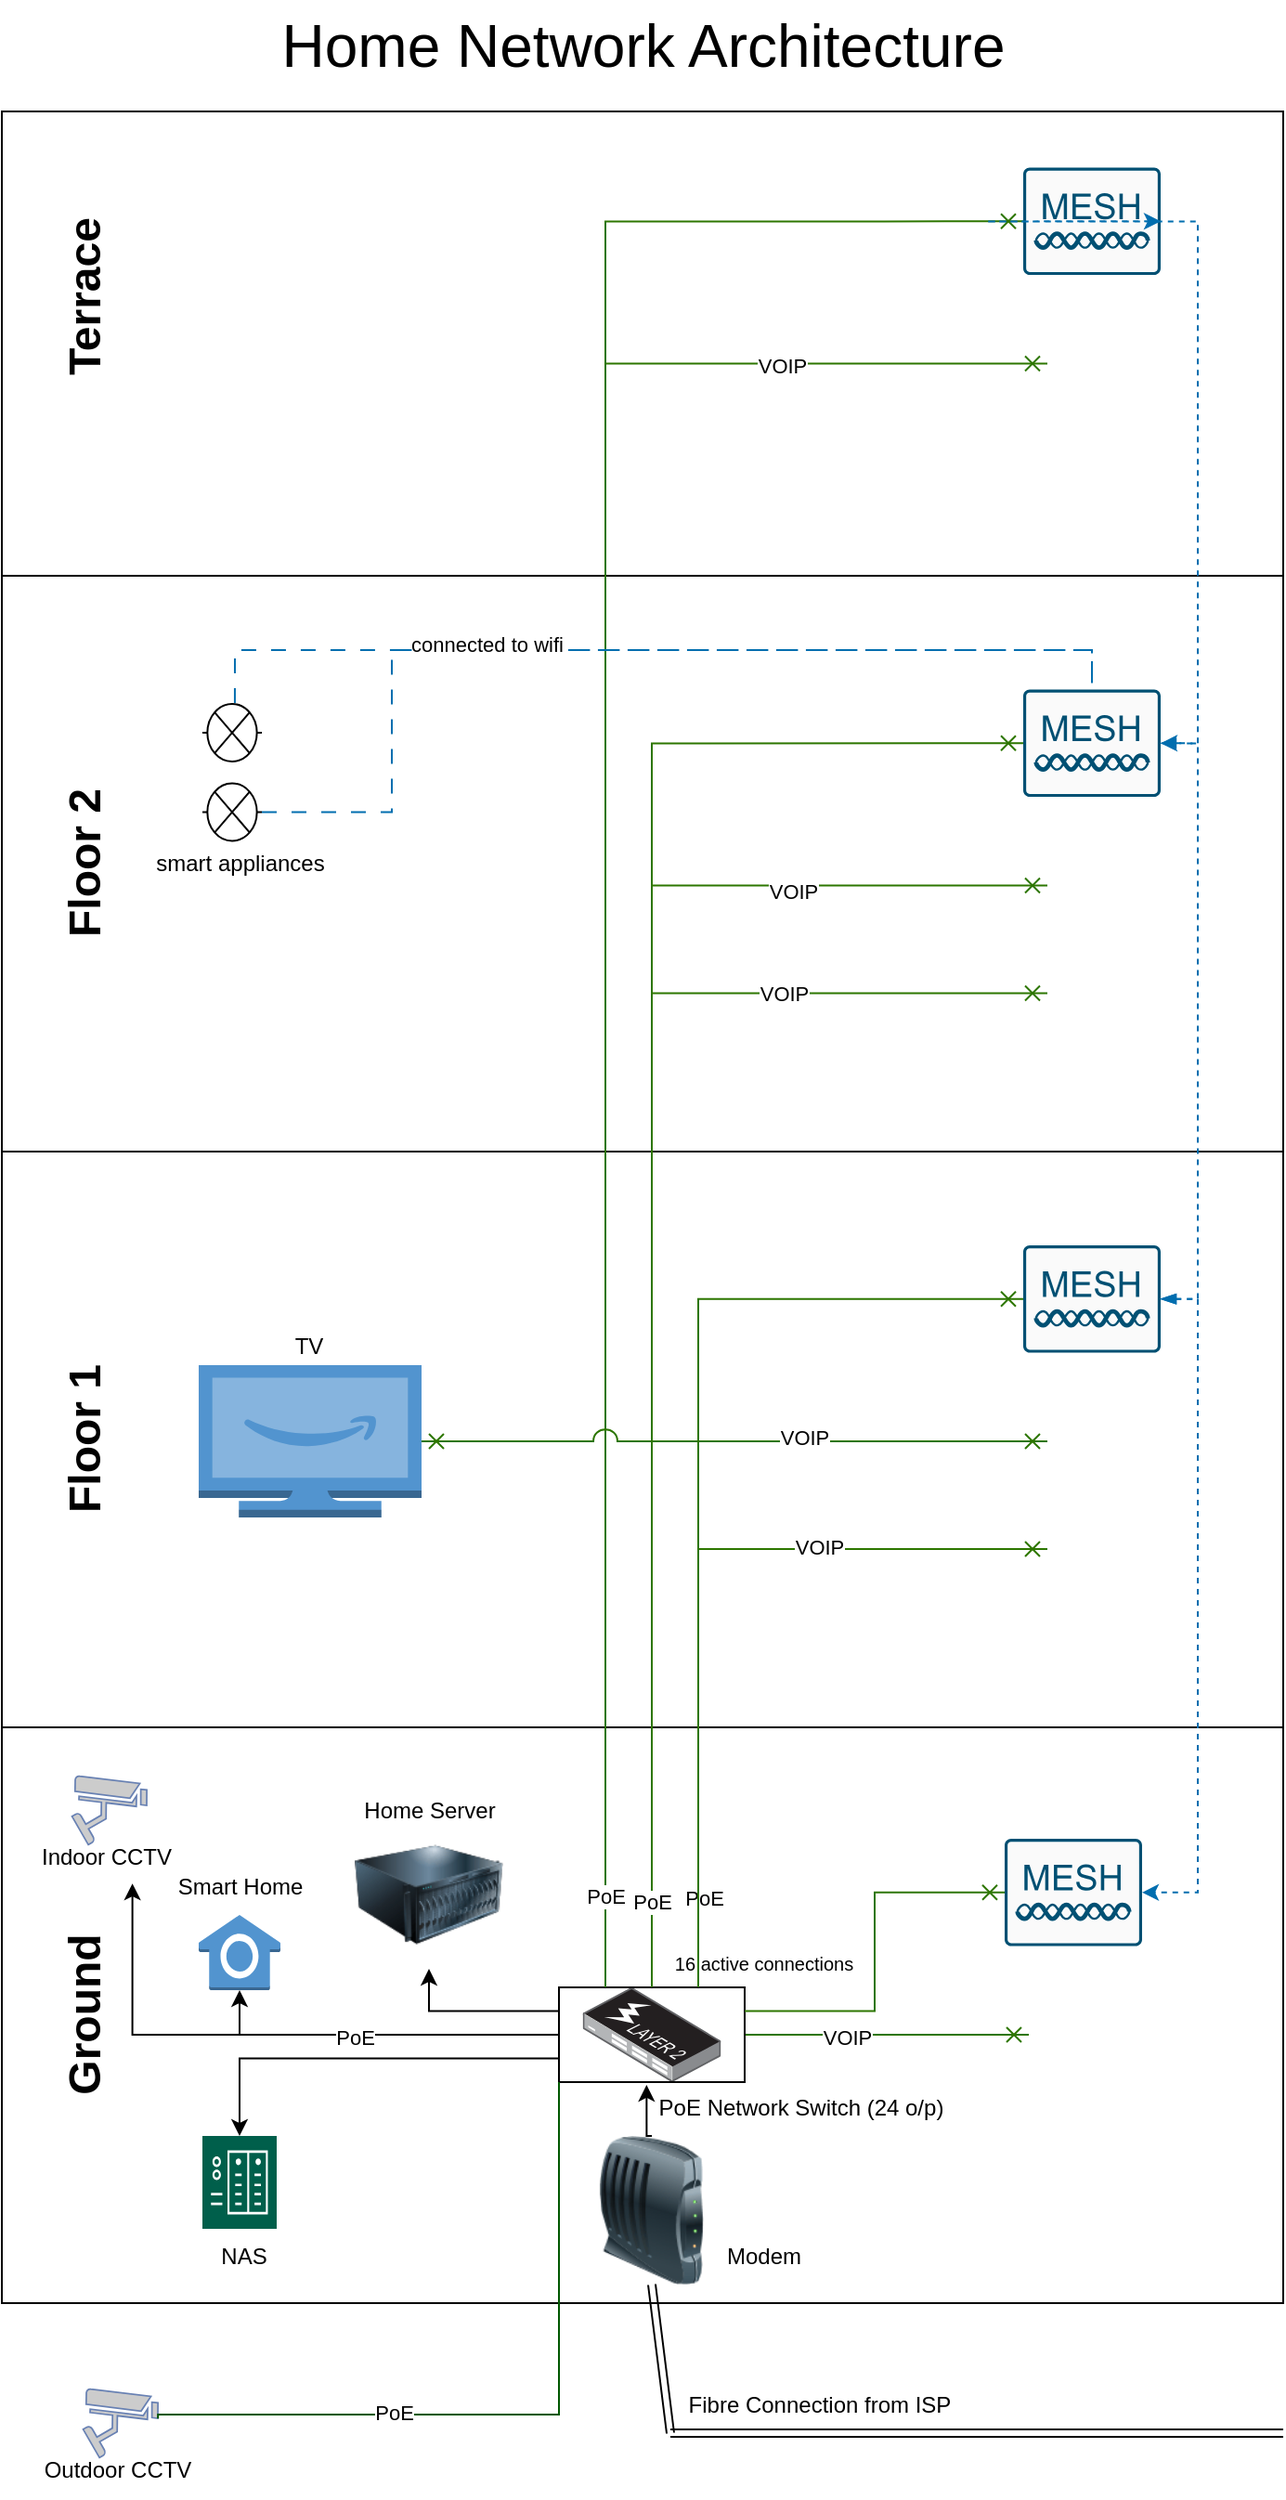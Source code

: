 <mxfile version="27.1.1">
  <diagram name="Page-1" id="WXvwqyUbcngWNF9PguIZ">
    <mxGraphModel dx="2377" dy="1920" grid="1" gridSize="10" guides="1" tooltips="1" connect="1" arrows="1" fold="1" page="0" pageScale="1" pageWidth="827" pageHeight="1169" math="0" shadow="0">
      <root>
        <mxCell id="0" />
        <mxCell id="1" parent="0" />
        <mxCell id="AFKLb5Q0Nero7sUQLxCu-4" value="" style="rounded=0;whiteSpace=wrap;html=1;fillColor=none;" vertex="1" parent="1">
          <mxGeometry x="80" y="20" width="690" height="250" as="geometry" />
        </mxCell>
        <mxCell id="AFKLb5Q0Nero7sUQLxCu-5" value="" style="rounded=0;whiteSpace=wrap;html=1;fillColor=none;" vertex="1" parent="1">
          <mxGeometry x="80" y="270" width="690" height="310" as="geometry" />
        </mxCell>
        <mxCell id="AFKLb5Q0Nero7sUQLxCu-6" value="" style="rounded=0;whiteSpace=wrap;html=1;fillColor=none;" vertex="1" parent="1">
          <mxGeometry x="80" y="580" width="690" height="310" as="geometry" />
        </mxCell>
        <mxCell id="AFKLb5Q0Nero7sUQLxCu-7" value="" style="rounded=0;whiteSpace=wrap;html=1;fillColor=none;" vertex="1" parent="1">
          <mxGeometry x="80" y="890" width="690" height="310" as="geometry" />
        </mxCell>
        <mxCell id="AFKLb5Q0Nero7sUQLxCu-8" value="Terrace" style="text;strokeColor=none;fillColor=none;html=1;fontSize=24;fontStyle=1;verticalAlign=middle;align=center;rotation=270;" vertex="1" parent="1">
          <mxGeometry x="5" y="95" width="240" height="50" as="geometry" />
        </mxCell>
        <mxCell id="AFKLb5Q0Nero7sUQLxCu-9" value="Floor 2" style="text;strokeColor=none;fillColor=none;html=1;fontSize=24;fontStyle=1;verticalAlign=middle;align=center;rotation=270;" vertex="1" parent="1">
          <mxGeometry x="5" y="400" width="240" height="50" as="geometry" />
        </mxCell>
        <mxCell id="AFKLb5Q0Nero7sUQLxCu-10" value="Floor 1" style="text;strokeColor=none;fillColor=none;html=1;fontSize=24;fontStyle=1;verticalAlign=middle;align=center;rotation=270;" vertex="1" parent="1">
          <mxGeometry x="5" y="710" width="240" height="50" as="geometry" />
        </mxCell>
        <mxCell id="AFKLb5Q0Nero7sUQLxCu-11" value="Ground" style="text;strokeColor=none;fillColor=none;html=1;fontSize=24;fontStyle=1;verticalAlign=middle;align=center;rotation=270;" vertex="1" parent="1">
          <mxGeometry x="5" y="1020" width="240" height="50" as="geometry" />
        </mxCell>
        <mxCell id="AFKLb5Q0Nero7sUQLxCu-12" value="" style="shape=link;html=1;rounded=0;" edge="1" parent="1">
          <mxGeometry width="100" relative="1" as="geometry">
            <mxPoint x="440" y="1270" as="sourcePoint" />
            <mxPoint x="770" y="1270" as="targetPoint" />
          </mxGeometry>
        </mxCell>
        <mxCell id="AFKLb5Q0Nero7sUQLxCu-13" value="" style="shape=link;html=1;rounded=0;exitX=0.5;exitY=1;exitDx=0;exitDy=0;" edge="1" parent="1" source="AFKLb5Q0Nero7sUQLxCu-15">
          <mxGeometry width="100" relative="1" as="geometry">
            <mxPoint x="440" y="1230" as="sourcePoint" />
            <mxPoint x="440" y="1270" as="targetPoint" />
          </mxGeometry>
        </mxCell>
        <mxCell id="AFKLb5Q0Nero7sUQLxCu-14" value="Fibre Connection from ISP" style="text;html=1;align=center;verticalAlign=middle;resizable=0;points=[];autosize=1;strokeColor=none;fillColor=none;" vertex="1" parent="1">
          <mxGeometry x="440" y="1240" width="160" height="30" as="geometry" />
        </mxCell>
        <mxCell id="AFKLb5Q0Nero7sUQLxCu-15" value="" style="image;html=1;image=img/lib/clip_art/networking/Modem_128x128.png" vertex="1" parent="1">
          <mxGeometry x="390" y="1110" width="80" height="80" as="geometry" />
        </mxCell>
        <mxCell id="AFKLb5Q0Nero7sUQLxCu-16" value="Modem" style="text;html=1;align=center;verticalAlign=middle;resizable=0;points=[];autosize=1;strokeColor=none;fillColor=none;" vertex="1" parent="1">
          <mxGeometry x="460" y="1160" width="60" height="30" as="geometry" />
        </mxCell>
        <mxCell id="AFKLb5Q0Nero7sUQLxCu-17" value="" style="image;points=[];aspect=fixed;html=1;align=center;shadow=0;dashed=0;image=img/lib/allied_telesis/switch/Switch_24_port_L2_POE.svg;" vertex="1" parent="1">
          <mxGeometry x="392.8" y="1030" width="74.4" height="51" as="geometry" />
        </mxCell>
        <mxCell id="AFKLb5Q0Nero7sUQLxCu-18" style="edgeStyle=orthogonalEdgeStyle;rounded=0;orthogonalLoop=1;jettySize=auto;html=1;exitX=0.5;exitY=0;exitDx=0;exitDy=0;entryX=0.462;entryY=1.029;entryDx=0;entryDy=0;entryPerimeter=0;" edge="1" parent="1" source="AFKLb5Q0Nero7sUQLxCu-15" target="AFKLb5Q0Nero7sUQLxCu-17">
          <mxGeometry relative="1" as="geometry" />
        </mxCell>
        <mxCell id="AFKLb5Q0Nero7sUQLxCu-19" value="" style="outlineConnect=0;dashed=0;verticalLabelPosition=bottom;verticalAlign=top;align=center;html=1;shape=mxgraph.aws3.alexa_smart_home_skill;fillColor=#5294CF;gradientColor=none;" vertex="1" parent="1">
          <mxGeometry x="186" y="991" width="44" height="40.5" as="geometry" />
        </mxCell>
        <mxCell id="AFKLb5Q0Nero7sUQLxCu-20" value="" style="sketch=0;pointerEvents=1;shadow=0;dashed=0;html=1;strokeColor=none;fillColor=#005F4B;labelPosition=center;verticalLabelPosition=bottom;verticalAlign=top;align=center;outlineConnect=0;shape=mxgraph.veeam2.nas;" vertex="1" parent="1">
          <mxGeometry x="188" y="1110" width="40" height="50" as="geometry" />
        </mxCell>
        <mxCell id="AFKLb5Q0Nero7sUQLxCu-21" value="" style="sketch=0;points=[[0.015,0.015,0],[0.985,0.015,0],[0.985,0.985,0],[0.015,0.985,0],[0.25,0,0],[0.5,0,0],[0.75,0,0],[1,0.25,0],[1,0.5,0],[1,0.75,0],[0.75,1,0],[0.5,1,0],[0.25,1,0],[0,0.75,0],[0,0.5,0],[0,0.25,0]];verticalLabelPosition=bottom;html=1;verticalAlign=top;aspect=fixed;align=center;pointerEvents=1;shape=mxgraph.cisco19.rect;prIcon=mesh_access_point;fillColor=#FAFAFA;strokeColor=#005073;" vertex="1" parent="1">
          <mxGeometry x="620" y="950" width="74" height="57.81" as="geometry" />
        </mxCell>
        <mxCell id="AFKLb5Q0Nero7sUQLxCu-23" value="" style="shape=image;html=1;verticalAlign=top;verticalLabelPosition=bottom;labelBackgroundColor=#ffffff;imageAspect=0;aspect=fixed;image=https://cdn2.iconfinder.com/data/icons/gnomeicontheme/48x48/stock/generic/stock_landline-phone.png" vertex="1" parent="1">
          <mxGeometry x="633" y="1031.5" width="48" height="48" as="geometry" />
        </mxCell>
        <mxCell id="AFKLb5Q0Nero7sUQLxCu-27" style="edgeStyle=orthogonalEdgeStyle;rounded=0;orthogonalLoop=1;jettySize=auto;html=1;exitX=1;exitY=0.5;exitDx=0;exitDy=0;entryX=0;entryY=0.5;entryDx=0;entryDy=0;endArrow=cross;endFill=0;fillColor=#60a917;strokeColor=#2D7600;" edge="1" parent="1" source="AFKLb5Q0Nero7sUQLxCu-26" target="AFKLb5Q0Nero7sUQLxCu-23">
          <mxGeometry relative="1" as="geometry" />
        </mxCell>
        <mxCell id="AFKLb5Q0Nero7sUQLxCu-58" value="VOIP" style="edgeLabel;html=1;align=center;verticalAlign=middle;resizable=0;points=[];" vertex="1" connectable="0" parent="AFKLb5Q0Nero7sUQLxCu-27">
          <mxGeometry x="-0.281" y="-1" relative="1" as="geometry">
            <mxPoint as="offset" />
          </mxGeometry>
        </mxCell>
        <mxCell id="AFKLb5Q0Nero7sUQLxCu-38" style="edgeStyle=orthogonalEdgeStyle;rounded=0;orthogonalLoop=1;jettySize=auto;html=1;exitX=0.75;exitY=0;exitDx=0;exitDy=0;entryX=0;entryY=0.5;entryDx=0;entryDy=0;fillColor=#60a917;strokeColor=#2D7600;endArrow=cross;endFill=0;" edge="1" parent="1" source="AFKLb5Q0Nero7sUQLxCu-26" target="AFKLb5Q0Nero7sUQLxCu-31">
          <mxGeometry relative="1" as="geometry" />
        </mxCell>
        <mxCell id="AFKLb5Q0Nero7sUQLxCu-59" value="VOIP" style="edgeLabel;html=1;align=center;verticalAlign=middle;resizable=0;points=[];" vertex="1" connectable="0" parent="AFKLb5Q0Nero7sUQLxCu-38">
          <mxGeometry x="0.42" y="1" relative="1" as="geometry">
            <mxPoint as="offset" />
          </mxGeometry>
        </mxCell>
        <mxCell id="AFKLb5Q0Nero7sUQLxCu-39" style="edgeStyle=orthogonalEdgeStyle;rounded=0;orthogonalLoop=1;jettySize=auto;html=1;exitX=0.75;exitY=0;exitDx=0;exitDy=0;entryX=0;entryY=0.5;entryDx=0;entryDy=0;fillColor=#60a917;strokeColor=#2D7600;endArrow=cross;endFill=0;" edge="1" parent="1" source="AFKLb5Q0Nero7sUQLxCu-26" target="AFKLb5Q0Nero7sUQLxCu-30">
          <mxGeometry relative="1" as="geometry" />
        </mxCell>
        <mxCell id="AFKLb5Q0Nero7sUQLxCu-60" value="VOIP" style="edgeLabel;html=1;align=center;verticalAlign=middle;resizable=0;points=[];" vertex="1" connectable="0" parent="AFKLb5Q0Nero7sUQLxCu-39">
          <mxGeometry x="0.454" y="2" relative="1" as="geometry">
            <mxPoint as="offset" />
          </mxGeometry>
        </mxCell>
        <mxCell id="AFKLb5Q0Nero7sUQLxCu-41" style="edgeStyle=orthogonalEdgeStyle;rounded=0;orthogonalLoop=1;jettySize=auto;html=1;exitX=0.5;exitY=0;exitDx=0;exitDy=0;entryX=0;entryY=0.5;entryDx=0;entryDy=0;fillColor=#60a917;strokeColor=#2D7600;endArrow=cross;endFill=0;" edge="1" parent="1" source="AFKLb5Q0Nero7sUQLxCu-26" target="AFKLb5Q0Nero7sUQLxCu-34">
          <mxGeometry relative="1" as="geometry" />
        </mxCell>
        <mxCell id="AFKLb5Q0Nero7sUQLxCu-62" value="VOIP" style="edgeLabel;html=1;align=center;verticalAlign=middle;resizable=0;points=[];" vertex="1" connectable="0" parent="AFKLb5Q0Nero7sUQLxCu-41">
          <mxGeometry x="0.618" relative="1" as="geometry">
            <mxPoint as="offset" />
          </mxGeometry>
        </mxCell>
        <mxCell id="AFKLb5Q0Nero7sUQLxCu-42" style="edgeStyle=orthogonalEdgeStyle;rounded=0;orthogonalLoop=1;jettySize=auto;html=1;exitX=0.5;exitY=0;exitDx=0;exitDy=0;entryX=0;entryY=0.5;entryDx=0;entryDy=0;fillColor=#60a917;strokeColor=#2D7600;endArrow=cross;endFill=0;" edge="1" parent="1" source="AFKLb5Q0Nero7sUQLxCu-26" target="AFKLb5Q0Nero7sUQLxCu-33">
          <mxGeometry relative="1" as="geometry" />
        </mxCell>
        <mxCell id="AFKLb5Q0Nero7sUQLxCu-61" value="VOIP" style="edgeLabel;html=1;align=center;verticalAlign=middle;resizable=0;points=[];" vertex="1" connectable="0" parent="AFKLb5Q0Nero7sUQLxCu-42">
          <mxGeometry x="0.659" y="-3" relative="1" as="geometry">
            <mxPoint as="offset" />
          </mxGeometry>
        </mxCell>
        <mxCell id="AFKLb5Q0Nero7sUQLxCu-45" style="edgeStyle=orthogonalEdgeStyle;rounded=0;orthogonalLoop=1;jettySize=auto;html=1;exitX=0.25;exitY=0;exitDx=0;exitDy=0;entryX=0;entryY=0.5;entryDx=0;entryDy=0;fillColor=#60a917;strokeColor=#2D7600;endArrow=cross;endFill=0;" edge="1" parent="1" source="AFKLb5Q0Nero7sUQLxCu-26" target="AFKLb5Q0Nero7sUQLxCu-36">
          <mxGeometry relative="1" as="geometry" />
        </mxCell>
        <mxCell id="AFKLb5Q0Nero7sUQLxCu-63" value="VOIP" style="edgeLabel;html=1;align=center;verticalAlign=middle;resizable=0;points=[];" vertex="1" connectable="0" parent="AFKLb5Q0Nero7sUQLxCu-45">
          <mxGeometry x="0.742" y="-1" relative="1" as="geometry">
            <mxPoint as="offset" />
          </mxGeometry>
        </mxCell>
        <mxCell id="AFKLb5Q0Nero7sUQLxCu-50" style="edgeStyle=orthogonalEdgeStyle;rounded=0;orthogonalLoop=1;jettySize=auto;html=1;exitX=0;exitY=0.75;exitDx=0;exitDy=0;" edge="1" parent="1" source="AFKLb5Q0Nero7sUQLxCu-26" target="AFKLb5Q0Nero7sUQLxCu-20">
          <mxGeometry relative="1" as="geometry" />
        </mxCell>
        <mxCell id="AFKLb5Q0Nero7sUQLxCu-66" style="edgeStyle=orthogonalEdgeStyle;rounded=0;orthogonalLoop=1;jettySize=auto;html=1;exitX=0;exitY=0.25;exitDx=0;exitDy=0;entryX=0.5;entryY=1;entryDx=0;entryDy=0;" edge="1" parent="1" source="AFKLb5Q0Nero7sUQLxCu-26" target="AFKLb5Q0Nero7sUQLxCu-64">
          <mxGeometry relative="1" as="geometry" />
        </mxCell>
        <mxCell id="AFKLb5Q0Nero7sUQLxCu-26" value="" style="rounded=0;whiteSpace=wrap;html=1;fillColor=none;" vertex="1" parent="1">
          <mxGeometry x="380" y="1030" width="100" height="51" as="geometry" />
        </mxCell>
        <mxCell id="AFKLb5Q0Nero7sUQLxCu-28" style="edgeStyle=orthogonalEdgeStyle;rounded=0;orthogonalLoop=1;jettySize=auto;html=1;exitX=1;exitY=0.25;exitDx=0;exitDy=0;entryX=0;entryY=0.5;entryDx=0;entryDy=0;entryPerimeter=0;endArrow=cross;endFill=0;fillColor=#60a917;strokeColor=#2D7600;" edge="1" parent="1" source="AFKLb5Q0Nero7sUQLxCu-26" target="AFKLb5Q0Nero7sUQLxCu-21">
          <mxGeometry relative="1" as="geometry" />
        </mxCell>
        <mxCell id="AFKLb5Q0Nero7sUQLxCu-29" value="" style="sketch=0;points=[[0.015,0.015,0],[0.985,0.015,0],[0.985,0.985,0],[0.015,0.985,0],[0.25,0,0],[0.5,0,0],[0.75,0,0],[1,0.25,0],[1,0.5,0],[1,0.75,0],[0.75,1,0],[0.5,1,0],[0.25,1,0],[0,0.75,0],[0,0.5,0],[0,0.25,0]];verticalLabelPosition=bottom;html=1;verticalAlign=top;aspect=fixed;align=center;pointerEvents=1;shape=mxgraph.cisco19.rect;prIcon=mesh_access_point;fillColor=#FAFAFA;strokeColor=#005073;" vertex="1" parent="1">
          <mxGeometry x="630" y="630.5" width="74" height="57.81" as="geometry" />
        </mxCell>
        <mxCell id="AFKLb5Q0Nero7sUQLxCu-30" value="" style="shape=image;html=1;verticalAlign=top;verticalLabelPosition=bottom;labelBackgroundColor=#ffffff;imageAspect=0;aspect=fixed;image=https://cdn2.iconfinder.com/data/icons/gnomeicontheme/48x48/stock/generic/stock_landline-phone.png" vertex="1" parent="1">
          <mxGeometry x="643" y="712" width="48" height="48" as="geometry" />
        </mxCell>
        <mxCell id="AFKLb5Q0Nero7sUQLxCu-31" value="" style="shape=image;html=1;verticalAlign=top;verticalLabelPosition=bottom;labelBackgroundColor=#ffffff;imageAspect=0;aspect=fixed;image=https://cdn2.iconfinder.com/data/icons/gnomeicontheme/48x48/stock/generic/stock_landline-phone.png" vertex="1" parent="1">
          <mxGeometry x="643" y="770" width="48" height="48" as="geometry" />
        </mxCell>
        <mxCell id="AFKLb5Q0Nero7sUQLxCu-32" value="" style="sketch=0;points=[[0.015,0.015,0],[0.985,0.015,0],[0.985,0.985,0],[0.015,0.985,0],[0.25,0,0],[0.5,0,0],[0.75,0,0],[1,0.25,0],[1,0.5,0],[1,0.75,0],[0.75,1,0],[0.5,1,0],[0.25,1,0],[0,0.75,0],[0,0.5,0],[0,0.25,0]];verticalLabelPosition=bottom;html=1;verticalAlign=top;aspect=fixed;align=center;pointerEvents=1;shape=mxgraph.cisco19.rect;prIcon=mesh_access_point;fillColor=#FAFAFA;strokeColor=#005073;" vertex="1" parent="1">
          <mxGeometry x="630" y="331.25" width="74" height="57.81" as="geometry" />
        </mxCell>
        <mxCell id="AFKLb5Q0Nero7sUQLxCu-33" value="" style="shape=image;html=1;verticalAlign=top;verticalLabelPosition=bottom;labelBackgroundColor=#ffffff;imageAspect=0;aspect=fixed;image=https://cdn2.iconfinder.com/data/icons/gnomeicontheme/48x48/stock/generic/stock_landline-phone.png" vertex="1" parent="1">
          <mxGeometry x="643" y="412.75" width="48" height="48" as="geometry" />
        </mxCell>
        <mxCell id="AFKLb5Q0Nero7sUQLxCu-34" value="" style="shape=image;html=1;verticalAlign=top;verticalLabelPosition=bottom;labelBackgroundColor=#ffffff;imageAspect=0;aspect=fixed;image=https://cdn2.iconfinder.com/data/icons/gnomeicontheme/48x48/stock/generic/stock_landline-phone.png" vertex="1" parent="1">
          <mxGeometry x="643" y="470.75" width="48" height="48" as="geometry" />
        </mxCell>
        <mxCell id="AFKLb5Q0Nero7sUQLxCu-35" value="" style="sketch=0;points=[[0.015,0.015,0],[0.985,0.015,0],[0.985,0.985,0],[0.015,0.985,0],[0.25,0,0],[0.5,0,0],[0.75,0,0],[1,0.25,0],[1,0.5,0],[1,0.75,0],[0.75,1,0],[0.5,1,0],[0.25,1,0],[0,0.75,0],[0,0.5,0],[0,0.25,0]];verticalLabelPosition=bottom;html=1;verticalAlign=top;aspect=fixed;align=center;pointerEvents=1;shape=mxgraph.cisco19.rect;prIcon=mesh_access_point;fillColor=#FAFAFA;strokeColor=#005073;" vertex="1" parent="1">
          <mxGeometry x="630" y="50.25" width="74" height="57.81" as="geometry" />
        </mxCell>
        <mxCell id="AFKLb5Q0Nero7sUQLxCu-36" value="" style="shape=image;html=1;verticalAlign=top;verticalLabelPosition=bottom;labelBackgroundColor=#ffffff;imageAspect=0;aspect=fixed;image=https://cdn2.iconfinder.com/data/icons/gnomeicontheme/48x48/stock/generic/stock_landline-phone.png" vertex="1" parent="1">
          <mxGeometry x="643" y="131.75" width="48" height="48" as="geometry" />
        </mxCell>
        <mxCell id="AFKLb5Q0Nero7sUQLxCu-40" style="edgeStyle=orthogonalEdgeStyle;rounded=0;orthogonalLoop=1;jettySize=auto;html=1;exitX=0.75;exitY=0;exitDx=0;exitDy=0;entryX=0;entryY=0.5;entryDx=0;entryDy=0;entryPerimeter=0;fillColor=#60a917;strokeColor=#2D7600;endArrow=cross;endFill=0;" edge="1" parent="1" source="AFKLb5Q0Nero7sUQLxCu-26" target="AFKLb5Q0Nero7sUQLxCu-29">
          <mxGeometry relative="1" as="geometry" />
        </mxCell>
        <mxCell id="AFKLb5Q0Nero7sUQLxCu-76" value="PoE" style="edgeLabel;html=1;align=center;verticalAlign=middle;resizable=0;points=[];" vertex="1" connectable="0" parent="AFKLb5Q0Nero7sUQLxCu-40">
          <mxGeometry x="-0.824" y="-3" relative="1" as="geometry">
            <mxPoint as="offset" />
          </mxGeometry>
        </mxCell>
        <mxCell id="AFKLb5Q0Nero7sUQLxCu-43" style="edgeStyle=orthogonalEdgeStyle;rounded=0;orthogonalLoop=1;jettySize=auto;html=1;exitX=0.5;exitY=0;exitDx=0;exitDy=0;entryX=0;entryY=0.5;entryDx=0;entryDy=0;entryPerimeter=0;fillColor=#60a917;strokeColor=#2D7600;endArrow=cross;endFill=0;" edge="1" parent="1" source="AFKLb5Q0Nero7sUQLxCu-26" target="AFKLb5Q0Nero7sUQLxCu-32">
          <mxGeometry relative="1" as="geometry" />
        </mxCell>
        <mxCell id="AFKLb5Q0Nero7sUQLxCu-77" value="PoE" style="edgeLabel;html=1;align=center;verticalAlign=middle;resizable=0;points=[];" vertex="1" connectable="0" parent="AFKLb5Q0Nero7sUQLxCu-43">
          <mxGeometry x="-0.894" relative="1" as="geometry">
            <mxPoint as="offset" />
          </mxGeometry>
        </mxCell>
        <mxCell id="AFKLb5Q0Nero7sUQLxCu-46" style="edgeStyle=orthogonalEdgeStyle;rounded=0;orthogonalLoop=1;jettySize=auto;html=1;exitX=0.25;exitY=0;exitDx=0;exitDy=0;entryX=0;entryY=0.5;entryDx=0;entryDy=0;entryPerimeter=0;fillColor=#60a917;strokeColor=#2D7600;endArrow=cross;endFill=0;" edge="1" parent="1" source="AFKLb5Q0Nero7sUQLxCu-26" target="AFKLb5Q0Nero7sUQLxCu-35">
          <mxGeometry relative="1" as="geometry" />
        </mxCell>
        <mxCell id="AFKLb5Q0Nero7sUQLxCu-78" value="PoE" style="edgeLabel;html=1;align=center;verticalAlign=middle;resizable=0;points=[];" vertex="1" connectable="0" parent="AFKLb5Q0Nero7sUQLxCu-46">
          <mxGeometry x="-0.917" relative="1" as="geometry">
            <mxPoint as="offset" />
          </mxGeometry>
        </mxCell>
        <mxCell id="AFKLb5Q0Nero7sUQLxCu-51" style="edgeStyle=orthogonalEdgeStyle;rounded=0;orthogonalLoop=1;jettySize=auto;html=1;exitX=0;exitY=0.5;exitDx=0;exitDy=0;entryX=0.5;entryY=1;entryDx=0;entryDy=0;entryPerimeter=0;" edge="1" parent="1" source="AFKLb5Q0Nero7sUQLxCu-26" target="AFKLb5Q0Nero7sUQLxCu-19">
          <mxGeometry relative="1" as="geometry" />
        </mxCell>
        <mxCell id="AFKLb5Q0Nero7sUQLxCu-52" value="NAS" style="text;html=1;align=center;verticalAlign=middle;resizable=0;points=[];autosize=1;strokeColor=none;fillColor=none;" vertex="1" parent="1">
          <mxGeometry x="185" y="1160" width="50" height="30" as="geometry" />
        </mxCell>
        <mxCell id="AFKLb5Q0Nero7sUQLxCu-53" value="Smart Home" style="text;html=1;align=center;verticalAlign=middle;resizable=0;points=[];autosize=1;strokeColor=none;fillColor=none;" vertex="1" parent="1">
          <mxGeometry x="163" y="961" width="90" height="30" as="geometry" />
        </mxCell>
        <mxCell id="AFKLb5Q0Nero7sUQLxCu-54" value="PoE Network Switch (24 o/p)" style="text;html=1;align=center;verticalAlign=middle;resizable=0;points=[];autosize=1;strokeColor=none;fillColor=none;" vertex="1" parent="1">
          <mxGeometry x="420" y="1080" width="180" height="30" as="geometry" />
        </mxCell>
        <mxCell id="AFKLb5Q0Nero7sUQLxCu-55" style="edgeStyle=orthogonalEdgeStyle;rounded=0;orthogonalLoop=1;jettySize=auto;html=1;exitX=1;exitY=0.5;exitDx=0;exitDy=0;exitPerimeter=0;entryX=1;entryY=0.5;entryDx=0;entryDy=0;entryPerimeter=0;dashed=1;fillColor=#1ba1e2;strokeColor=#006EAF;startArrow=blockThin;startFill=1;" edge="1" parent="1" source="AFKLb5Q0Nero7sUQLxCu-29" target="AFKLb5Q0Nero7sUQLxCu-21">
          <mxGeometry relative="1" as="geometry" />
        </mxCell>
        <mxCell id="AFKLb5Q0Nero7sUQLxCu-56" style="edgeStyle=orthogonalEdgeStyle;rounded=0;orthogonalLoop=1;jettySize=auto;html=1;exitX=1;exitY=0.5;exitDx=0;exitDy=0;exitPerimeter=0;entryX=1;entryY=0.5;entryDx=0;entryDy=0;entryPerimeter=0;startArrow=blockThin;startFill=1;fillColor=#1ba1e2;strokeColor=#006EAF;dashed=1;" edge="1" parent="1" source="AFKLb5Q0Nero7sUQLxCu-29" target="AFKLb5Q0Nero7sUQLxCu-32">
          <mxGeometry relative="1" as="geometry" />
        </mxCell>
        <mxCell id="AFKLb5Q0Nero7sUQLxCu-57" style="edgeStyle=orthogonalEdgeStyle;rounded=0;orthogonalLoop=1;jettySize=auto;html=1;exitX=1;exitY=0.5;exitDx=0;exitDy=0;exitPerimeter=0;entryX=1;entryY=0.5;entryDx=0;entryDy=0;entryPerimeter=0;startArrow=blockThin;startFill=1;dashed=1;fillColor=#1ba1e2;strokeColor=#006EAF;" edge="1" parent="1" source="AFKLb5Q0Nero7sUQLxCu-32" target="AFKLb5Q0Nero7sUQLxCu-35">
          <mxGeometry relative="1" as="geometry" />
        </mxCell>
        <mxCell id="AFKLb5Q0Nero7sUQLxCu-64" value="" style="image;html=1;image=img/lib/clip_art/computers/Server_128x128.png" vertex="1" parent="1">
          <mxGeometry x="270" y="940" width="80" height="80" as="geometry" />
        </mxCell>
        <mxCell id="AFKLb5Q0Nero7sUQLxCu-65" value="Home Server" style="text;html=1;align=center;verticalAlign=middle;resizable=0;points=[];autosize=1;strokeColor=none;fillColor=none;" vertex="1" parent="1">
          <mxGeometry x="265" y="920" width="90" height="30" as="geometry" />
        </mxCell>
        <mxCell id="AFKLb5Q0Nero7sUQLxCu-67" value="" style="fontColor=#0066CC;verticalAlign=top;verticalLabelPosition=bottom;labelPosition=center;align=center;html=1;outlineConnect=0;fillColor=#CCCCCC;strokeColor=#6881B3;gradientColor=none;gradientDirection=north;strokeWidth=2;shape=mxgraph.networks.security_camera;rotation=-30;" vertex="1" parent="1">
          <mxGeometry x="121" y="1240" width="42" height="35" as="geometry" />
        </mxCell>
        <mxCell id="AFKLb5Q0Nero7sUQLxCu-69" style="edgeStyle=orthogonalEdgeStyle;rounded=0;orthogonalLoop=1;jettySize=auto;html=1;exitX=0;exitY=1;exitDx=0;exitDy=0;entryX=0.9;entryY=0.93;entryDx=0;entryDy=0;entryPerimeter=0;endArrow=none;startFill=0;fillColor=#008a00;strokeColor=#005700;" edge="1" parent="1" source="AFKLb5Q0Nero7sUQLxCu-26" target="AFKLb5Q0Nero7sUQLxCu-67">
          <mxGeometry relative="1" as="geometry">
            <Array as="points">
              <mxPoint x="380" y="1260" />
              <mxPoint x="164" y="1260" />
            </Array>
          </mxGeometry>
        </mxCell>
        <mxCell id="AFKLb5Q0Nero7sUQLxCu-71" value="PoE" style="edgeLabel;html=1;align=center;verticalAlign=middle;resizable=0;points=[];" vertex="1" connectable="0" parent="AFKLb5Q0Nero7sUQLxCu-69">
          <mxGeometry x="0.353" y="-1" relative="1" as="geometry">
            <mxPoint as="offset" />
          </mxGeometry>
        </mxCell>
        <mxCell id="AFKLb5Q0Nero7sUQLxCu-70" value="Outdoor CCTV" style="text;html=1;align=center;verticalAlign=middle;resizable=0;points=[];autosize=1;strokeColor=none;fillColor=none;" vertex="1" parent="1">
          <mxGeometry x="92" y="1275" width="100" height="30" as="geometry" />
        </mxCell>
        <mxCell id="AFKLb5Q0Nero7sUQLxCu-72" value="" style="fontColor=#0066CC;verticalAlign=top;verticalLabelPosition=bottom;labelPosition=center;align=center;html=1;outlineConnect=0;fillColor=#CCCCCC;strokeColor=#6881B3;gradientColor=none;gradientDirection=north;strokeWidth=2;shape=mxgraph.networks.security_camera;rotation=-30;" vertex="1" parent="1">
          <mxGeometry x="115" y="910" width="42" height="35" as="geometry" />
        </mxCell>
        <mxCell id="AFKLb5Q0Nero7sUQLxCu-73" value="Indoor CCTV" style="text;html=1;align=center;verticalAlign=middle;resizable=0;points=[];autosize=1;strokeColor=none;fillColor=none;" vertex="1" parent="1">
          <mxGeometry x="91" y="945" width="90" height="30" as="geometry" />
        </mxCell>
        <mxCell id="AFKLb5Q0Nero7sUQLxCu-74" style="edgeStyle=orthogonalEdgeStyle;rounded=0;orthogonalLoop=1;jettySize=auto;html=1;exitX=0;exitY=0.5;exitDx=0;exitDy=0;entryX=0.659;entryY=0.969;entryDx=0;entryDy=0;entryPerimeter=0;" edge="1" parent="1" source="AFKLb5Q0Nero7sUQLxCu-26" target="AFKLb5Q0Nero7sUQLxCu-73">
          <mxGeometry relative="1" as="geometry" />
        </mxCell>
        <mxCell id="AFKLb5Q0Nero7sUQLxCu-75" value="PoE" style="edgeLabel;html=1;align=center;verticalAlign=middle;resizable=0;points=[];" vertex="1" connectable="0" parent="AFKLb5Q0Nero7sUQLxCu-74">
          <mxGeometry x="-0.292" y="1" relative="1" as="geometry">
            <mxPoint as="offset" />
          </mxGeometry>
        </mxCell>
        <mxCell id="AFKLb5Q0Nero7sUQLxCu-79" value="" style="outlineConnect=0;dashed=0;verticalLabelPosition=bottom;verticalAlign=top;align=center;html=1;shape=mxgraph.aws3.fire_tv;fillColor=#5294CF;gradientColor=none;" vertex="1" parent="1">
          <mxGeometry x="186" y="695" width="120" height="82" as="geometry" />
        </mxCell>
        <mxCell id="AFKLb5Q0Nero7sUQLxCu-80" value="TV" style="text;html=1;align=center;verticalAlign=middle;resizable=0;points=[];autosize=1;strokeColor=none;fillColor=none;" vertex="1" parent="1">
          <mxGeometry x="225" y="670" width="40" height="30" as="geometry" />
        </mxCell>
        <mxCell id="AFKLb5Q0Nero7sUQLxCu-81" style="edgeStyle=orthogonalEdgeStyle;rounded=0;orthogonalLoop=1;jettySize=auto;html=1;exitX=0.75;exitY=0;exitDx=0;exitDy=0;entryX=1;entryY=0.5;entryDx=0;entryDy=0;entryPerimeter=0;endArrow=cross;endFill=0;fillColor=#60a917;strokeColor=#2D7600;jumpStyle=arc;jumpSize=13;" edge="1" parent="1" source="AFKLb5Q0Nero7sUQLxCu-26" target="AFKLb5Q0Nero7sUQLxCu-79">
          <mxGeometry relative="1" as="geometry" />
        </mxCell>
        <mxCell id="AFKLb5Q0Nero7sUQLxCu-84" value="Home Network Architecture" style="text;html=1;align=center;verticalAlign=middle;resizable=0;points=[];autosize=1;strokeColor=none;fillColor=none;fontSize=32;" vertex="1" parent="1">
          <mxGeometry x="220" y="-40" width="410" height="50" as="geometry" />
        </mxCell>
        <mxCell id="AFKLb5Q0Nero7sUQLxCu-85" value="" style="pointerEvents=1;verticalLabelPosition=bottom;shadow=0;dashed=0;align=center;html=1;verticalAlign=top;shape=mxgraph.electrical.miscellaneous.light_bulb;" vertex="1" parent="1">
          <mxGeometry x="188" y="339" width="32" height="31" as="geometry" />
        </mxCell>
        <mxCell id="AFKLb5Q0Nero7sUQLxCu-86" value="" style="pointerEvents=1;verticalLabelPosition=bottom;shadow=0;dashed=0;align=center;html=1;verticalAlign=top;shape=mxgraph.electrical.miscellaneous.light_bulb;" vertex="1" parent="1">
          <mxGeometry x="188" y="381.75" width="32" height="31" as="geometry" />
        </mxCell>
        <mxCell id="AFKLb5Q0Nero7sUQLxCu-87" style="edgeStyle=orthogonalEdgeStyle;rounded=0;orthogonalLoop=1;jettySize=auto;html=1;exitX=0.546;exitY=-0.015;exitDx=0;exitDy=0;exitPerimeter=0;entryX=0.5;entryY=0;entryDx=0;entryDy=0;entryPerimeter=0;fillColor=#1ba1e2;strokeColor=#006EAF;dashed=1;dashPattern=8 8;strokeWidth=1;endArrow=none;startFill=0;" edge="1" parent="1" source="AFKLb5Q0Nero7sUQLxCu-85" target="AFKLb5Q0Nero7sUQLxCu-32">
          <mxGeometry relative="1" as="geometry">
            <Array as="points">
              <mxPoint x="206" y="310" />
              <mxPoint x="667" y="310" />
            </Array>
          </mxGeometry>
        </mxCell>
        <mxCell id="AFKLb5Q0Nero7sUQLxCu-88" style="edgeStyle=orthogonalEdgeStyle;rounded=0;orthogonalLoop=1;jettySize=auto;html=1;exitX=1;exitY=0.5;exitDx=0;exitDy=0;exitPerimeter=0;entryX=0.5;entryY=0;entryDx=0;entryDy=0;entryPerimeter=0;fillColor=#1ba1e2;strokeColor=#006EAF;dashed=1;dashPattern=8 8;endArrow=none;startFill=0;" edge="1" parent="1" source="AFKLb5Q0Nero7sUQLxCu-86" target="AFKLb5Q0Nero7sUQLxCu-32">
          <mxGeometry relative="1" as="geometry">
            <Array as="points">
              <mxPoint x="290" y="397" />
              <mxPoint x="290" y="310" />
              <mxPoint x="667" y="310" />
            </Array>
          </mxGeometry>
        </mxCell>
        <mxCell id="AFKLb5Q0Nero7sUQLxCu-90" value="connected to wifi" style="edgeLabel;html=1;align=center;verticalAlign=middle;resizable=0;points=[];" vertex="1" connectable="0" parent="AFKLb5Q0Nero7sUQLxCu-88">
          <mxGeometry x="-0.306" y="3" relative="1" as="geometry">
            <mxPoint x="15" as="offset" />
          </mxGeometry>
        </mxCell>
        <mxCell id="AFKLb5Q0Nero7sUQLxCu-89" value="smart appliances" style="text;html=1;align=center;verticalAlign=middle;resizable=0;points=[];autosize=1;strokeColor=none;fillColor=none;" vertex="1" parent="1">
          <mxGeometry x="153" y="410" width="110" height="30" as="geometry" />
        </mxCell>
        <mxCell id="AFKLb5Q0Nero7sUQLxCu-91" value="16 active connections" style="text;html=1;align=center;verticalAlign=middle;resizable=0;points=[];autosize=1;fontSize=10;fontColor=light-dark(#000000,#9933FF);" vertex="1" parent="1">
          <mxGeometry x="430" y="1001.5" width="120" height="30" as="geometry" />
        </mxCell>
      </root>
    </mxGraphModel>
  </diagram>
</mxfile>
